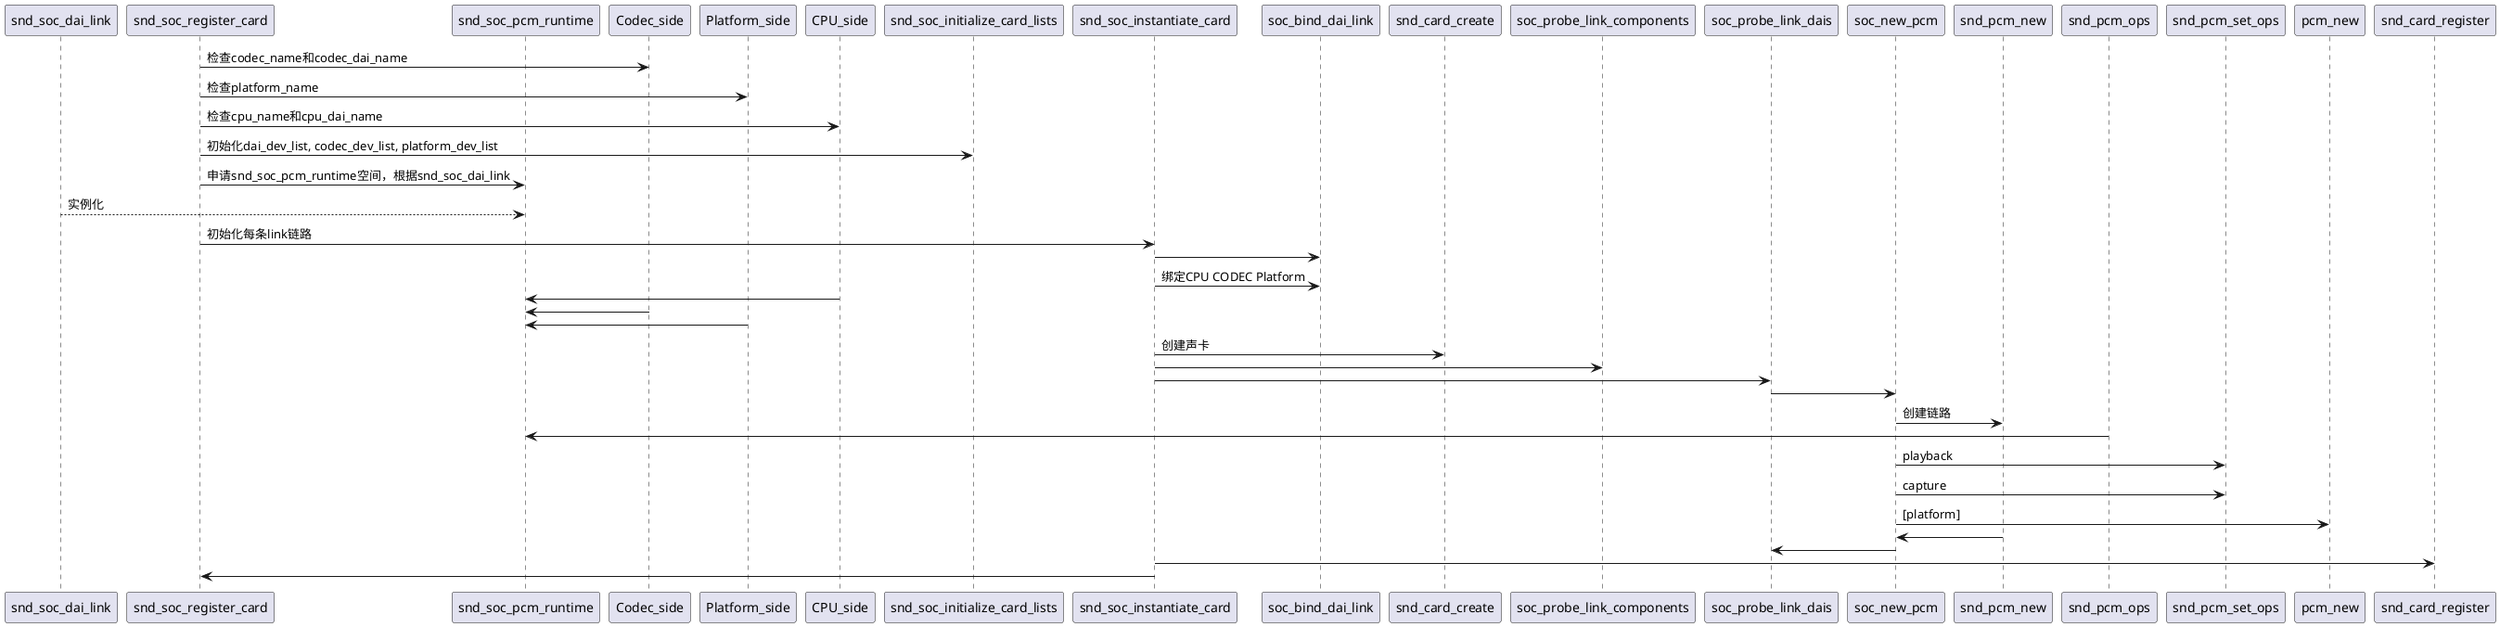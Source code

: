 @startuml bb.png


participant snd_soc_dai_link
participant snd_soc_register_card 
participant snd_soc_pcm_runtime

snd_soc_register_card -> Codec_side : 检查codec_name和codec_dai_name
snd_soc_register_card -> Platform_side : 检查platform_name
snd_soc_register_card -> CPU_side : 检查cpu_name和cpu_dai_name

snd_soc_register_card -> snd_soc_initialize_card_lists : 初始化dai_dev_list, codec_dev_list, platform_dev_list

snd_soc_register_card -> snd_soc_pcm_runtime : 申请snd_soc_pcm_runtime空间，根据snd_soc_dai_link

snd_soc_dai_link --> snd_soc_pcm_runtime : 实例化

snd_soc_register_card -> snd_soc_instantiate_card : 初始化每条link链路

snd_soc_instantiate_card -> soc_bind_dai_link

snd_soc_instantiate_card -> soc_bind_dai_link : 绑定CPU CODEC Platform
CPU_side -> snd_soc_pcm_runtime
Codec_side -> snd_soc_pcm_runtime
Platform_side -> snd_soc_pcm_runtime
snd_soc_instantiate_card -> snd_card_create : 创建声卡
snd_soc_instantiate_card -> soc_probe_link_components : 
snd_soc_instantiate_card -> soc_probe_link_dais
	soc_probe_link_dais -> soc_new_pcm 
		soc_new_pcm -> snd_pcm_new:  创建链路 
		snd_pcm_ops -> snd_soc_pcm_runtime
		soc_new_pcm -> snd_pcm_set_ops : playback
		soc_new_pcm -> snd_pcm_set_ops : capture
		soc_new_pcm -> pcm_new : [platform]
		snd_pcm_new -> soc_new_pcm
	soc_new_pcm -> soc_probe_link_dais
snd_soc_instantiate_card -> snd_card_register

snd_soc_instantiate_card -> snd_soc_register_card 

@enduml
